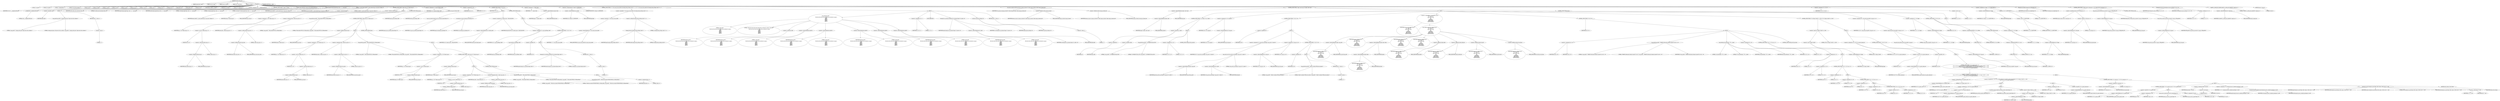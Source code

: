 digraph hostapd_notif_assoc {  
"1000121" [label = "(METHOD,hostapd_notif_assoc)" ]
"1000122" [label = "(PARAM,hostapd_data *hapd)" ]
"1000123" [label = "(PARAM,const u8 *addr)" ]
"1000124" [label = "(PARAM,const u8 *req_ies)" ]
"1000125" [label = "(PARAM,size_t req_ies_len)" ]
"1000126" [label = "(PARAM,int reassoc)" ]
"1000127" [label = "(BLOCK,,)" ]
"1000128" [label = "(LOCAL,v5: sta_info *)" ]
"1000129" [label = "(LOCAL,v6: sta_info *)" ]
"1000130" [label = "(LOCAL,v7: hostapd_iface *)" ]
"1000131" [label = "(LOCAL,v8: wpa_state_machine *)" ]
"1000132" [label = "(LOCAL,v9: int)" ]
"1000133" [label = "(LOCAL,v10: bool)" ]
"1000134" [label = "(LOCAL,v11: u32)" ]
"1000135" [label = "(LOCAL,v12: int)" ]
"1000136" [label = "(LOCAL,v15: int)" ]
"1000137" [label = "(LOCAL,v16: u8 *)" ]
"1000138" [label = "(LOCAL,v17: u8 *)" ]
"1000139" [label = "(LOCAL,p: u8 *)" ]
"1000140" [label = "(LOCAL,pa: u8 *)" ]
"1000141" [label = "(LOCAL,pb: u8 *)" ]
"1000142" [label = "(LOCAL,ielen: int)" ]
"1000143" [label = "(LOCAL,ielena: int)" ]
"1000144" [label = "(LOCAL,res: int)" ]
"1000145" [label = "(LOCAL,elems: ieee802_11_elems)" ]
"1000146" [label = "(LOCAL,buf: u8 [ 1064 ])" ]
"1000147" [label = "(LOCAL,v26: unsigned int)" ]
"1000148" [label = "(<operator>.assignment,v26 = __readgsdword(0x14u))" ]
"1000149" [label = "(IDENTIFIER,v26,v26 = __readgsdword(0x14u))" ]
"1000150" [label = "(__readgsdword,__readgsdword(0x14u))" ]
"1000151" [label = "(LITERAL,0x14u,__readgsdword(0x14u))" ]
"1000152" [label = "(CONTROL_STRUCTURE,if ( !addr ),if ( !addr ))" ]
"1000153" [label = "(<operator>.logicalNot,!addr)" ]
"1000154" [label = "(IDENTIFIER,addr,!addr)" ]
"1000155" [label = "(BLOCK,,)" ]
"1000156" [label = "(wpa_printf,wpa_printf(2, \"hostapd_notif_assoc: Skip event with no address\"))" ]
"1000157" [label = "(LITERAL,2,wpa_printf(2, \"hostapd_notif_assoc: Skip event with no address\"))" ]
"1000158" [label = "(LITERAL,\"hostapd_notif_assoc: Skip event with no address\",wpa_printf(2, \"hostapd_notif_assoc: Skip event with no address\"))" ]
"1000159" [label = "(RETURN,return -1;,return -1;)" ]
"1000160" [label = "(<operator>.minus,-1)" ]
"1000161" [label = "(LITERAL,1,-1)" ]
"1000162" [label = "(random_add_randomness,random_add_randomness(addr, 6u))" ]
"1000163" [label = "(IDENTIFIER,addr,random_add_randomness(addr, 6u))" ]
"1000164" [label = "(LITERAL,6u,random_add_randomness(addr, 6u))" ]
"1000165" [label = "(hostapd_logger,hostapd_logger(hapd, addr, 1u, 2, \"associated\"))" ]
"1000166" [label = "(IDENTIFIER,hapd,hostapd_logger(hapd, addr, 1u, 2, \"associated\"))" ]
"1000167" [label = "(IDENTIFIER,addr,hostapd_logger(hapd, addr, 1u, 2, \"associated\"))" ]
"1000168" [label = "(LITERAL,1u,hostapd_logger(hapd, addr, 1u, 2, \"associated\"))" ]
"1000169" [label = "(LITERAL,2,hostapd_logger(hapd, addr, 1u, 2, \"associated\"))" ]
"1000170" [label = "(LITERAL,\"associated\",hostapd_logger(hapd, addr, 1u, 2, \"associated\"))" ]
"1000171" [label = "(ieee802_11_parse_elems,ieee802_11_parse_elems(req_ies, req_ies_len, &elems, 0))" ]
"1000172" [label = "(IDENTIFIER,req_ies,ieee802_11_parse_elems(req_ies, req_ies_len, &elems, 0))" ]
"1000173" [label = "(IDENTIFIER,req_ies_len,ieee802_11_parse_elems(req_ies, req_ies_len, &elems, 0))" ]
"1000174" [label = "(<operator>.addressOf,&elems)" ]
"1000175" [label = "(IDENTIFIER,elems,ieee802_11_parse_elems(req_ies, req_ies_len, &elems, 0))" ]
"1000176" [label = "(LITERAL,0,ieee802_11_parse_elems(req_ies, req_ies_len, &elems, 0))" ]
"1000177" [label = "(CONTROL_STRUCTURE,if ( elems.wps_ie ),if ( elems.wps_ie ))" ]
"1000178" [label = "(<operator>.fieldAccess,elems.wps_ie)" ]
"1000179" [label = "(IDENTIFIER,elems,if ( elems.wps_ie ))" ]
"1000180" [label = "(FIELD_IDENTIFIER,wps_ie,wps_ie)" ]
"1000181" [label = "(BLOCK,,)" ]
"1000182" [label = "(<operator>.assignment,p = (u8 *)(elems.wps_ie - 2))" ]
"1000183" [label = "(IDENTIFIER,p,p = (u8 *)(elems.wps_ie - 2))" ]
"1000184" [label = "(<operator>.cast,(u8 *)(elems.wps_ie - 2))" ]
"1000185" [label = "(UNKNOWN,u8 *,u8 *)" ]
"1000186" [label = "(<operator>.subtraction,elems.wps_ie - 2)" ]
"1000187" [label = "(<operator>.fieldAccess,elems.wps_ie)" ]
"1000188" [label = "(IDENTIFIER,elems,elems.wps_ie - 2)" ]
"1000189" [label = "(FIELD_IDENTIFIER,wps_ie,wps_ie)" ]
"1000190" [label = "(LITERAL,2,elems.wps_ie - 2)" ]
"1000191" [label = "(<operator>.assignment,ielen = elems.wps_ie_len + 2)" ]
"1000192" [label = "(IDENTIFIER,ielen,ielen = elems.wps_ie_len + 2)" ]
"1000193" [label = "(<operator>.addition,elems.wps_ie_len + 2)" ]
"1000194" [label = "(<operator>.fieldAccess,elems.wps_ie_len)" ]
"1000195" [label = "(IDENTIFIER,elems,elems.wps_ie_len + 2)" ]
"1000196" [label = "(FIELD_IDENTIFIER,wps_ie_len,wps_ie_len)" ]
"1000197" [label = "(LITERAL,2,elems.wps_ie_len + 2)" ]
"1000198" [label = "(wpa_printf,wpa_printf(2, \"STA included WPS IE in (Re)AssocReq\"))" ]
"1000199" [label = "(LITERAL,2,wpa_printf(2, \"STA included WPS IE in (Re)AssocReq\"))" ]
"1000200" [label = "(LITERAL,\"STA included WPS IE in (Re)AssocReq\",wpa_printf(2, \"STA included WPS IE in (Re)AssocReq\"))" ]
"1000201" [label = "(CONTROL_STRUCTURE,else,else)" ]
"1000202" [label = "(CONTROL_STRUCTURE,if ( elems.rsn_ie ),if ( elems.rsn_ie ))" ]
"1000203" [label = "(<operator>.fieldAccess,elems.rsn_ie)" ]
"1000204" [label = "(IDENTIFIER,elems,if ( elems.rsn_ie ))" ]
"1000205" [label = "(FIELD_IDENTIFIER,rsn_ie,rsn_ie)" ]
"1000206" [label = "(BLOCK,,)" ]
"1000207" [label = "(<operator>.assignment,p = (u8 *)(elems.rsn_ie - 2))" ]
"1000208" [label = "(IDENTIFIER,p,p = (u8 *)(elems.rsn_ie - 2))" ]
"1000209" [label = "(<operator>.cast,(u8 *)(elems.rsn_ie - 2))" ]
"1000210" [label = "(UNKNOWN,u8 *,u8 *)" ]
"1000211" [label = "(<operator>.subtraction,elems.rsn_ie - 2)" ]
"1000212" [label = "(<operator>.fieldAccess,elems.rsn_ie)" ]
"1000213" [label = "(IDENTIFIER,elems,elems.rsn_ie - 2)" ]
"1000214" [label = "(FIELD_IDENTIFIER,rsn_ie,rsn_ie)" ]
"1000215" [label = "(LITERAL,2,elems.rsn_ie - 2)" ]
"1000216" [label = "(<operator>.assignment,ielen = elems.rsn_ie_len + 2)" ]
"1000217" [label = "(IDENTIFIER,ielen,ielen = elems.rsn_ie_len + 2)" ]
"1000218" [label = "(<operator>.addition,elems.rsn_ie_len + 2)" ]
"1000219" [label = "(<operator>.fieldAccess,elems.rsn_ie_len)" ]
"1000220" [label = "(IDENTIFIER,elems,elems.rsn_ie_len + 2)" ]
"1000221" [label = "(FIELD_IDENTIFIER,rsn_ie_len,rsn_ie_len)" ]
"1000222" [label = "(LITERAL,2,elems.rsn_ie_len + 2)" ]
"1000223" [label = "(wpa_printf,wpa_printf(2, \"STA included RSN IE in (Re)AssocReq\"))" ]
"1000224" [label = "(LITERAL,2,wpa_printf(2, \"STA included RSN IE in (Re)AssocReq\"))" ]
"1000225" [label = "(LITERAL,\"STA included RSN IE in (Re)AssocReq\",wpa_printf(2, \"STA included RSN IE in (Re)AssocReq\"))" ]
"1000226" [label = "(CONTROL_STRUCTURE,else,else)" ]
"1000227" [label = "(BLOCK,,)" ]
"1000228" [label = "(<operator>.assignment,p = (u8 *)elems.wpa_ie)" ]
"1000229" [label = "(IDENTIFIER,p,p = (u8 *)elems.wpa_ie)" ]
"1000230" [label = "(<operator>.cast,(u8 *)elems.wpa_ie)" ]
"1000231" [label = "(UNKNOWN,u8 *,u8 *)" ]
"1000232" [label = "(<operator>.fieldAccess,elems.wpa_ie)" ]
"1000233" [label = "(IDENTIFIER,elems,(u8 *)elems.wpa_ie)" ]
"1000234" [label = "(FIELD_IDENTIFIER,wpa_ie,wpa_ie)" ]
"1000235" [label = "(CONTROL_STRUCTURE,if ( elems.wpa_ie ),if ( elems.wpa_ie ))" ]
"1000236" [label = "(<operator>.fieldAccess,elems.wpa_ie)" ]
"1000237" [label = "(IDENTIFIER,elems,if ( elems.wpa_ie ))" ]
"1000238" [label = "(FIELD_IDENTIFIER,wpa_ie,wpa_ie)" ]
"1000239" [label = "(BLOCK,,)" ]
"1000240" [label = "(<operator>.assignment,p = (u8 *)(elems.wpa_ie - 2))" ]
"1000241" [label = "(IDENTIFIER,p,p = (u8 *)(elems.wpa_ie - 2))" ]
"1000242" [label = "(<operator>.cast,(u8 *)(elems.wpa_ie - 2))" ]
"1000243" [label = "(UNKNOWN,u8 *,u8 *)" ]
"1000244" [label = "(<operator>.subtraction,elems.wpa_ie - 2)" ]
"1000245" [label = "(<operator>.fieldAccess,elems.wpa_ie)" ]
"1000246" [label = "(IDENTIFIER,elems,elems.wpa_ie - 2)" ]
"1000247" [label = "(FIELD_IDENTIFIER,wpa_ie,wpa_ie)" ]
"1000248" [label = "(LITERAL,2,elems.wpa_ie - 2)" ]
"1000249" [label = "(<operator>.assignment,ielen = elems.wpa_ie_len + 2)" ]
"1000250" [label = "(IDENTIFIER,ielen,ielen = elems.wpa_ie_len + 2)" ]
"1000251" [label = "(<operator>.addition,elems.wpa_ie_len + 2)" ]
"1000252" [label = "(<operator>.fieldAccess,elems.wpa_ie_len)" ]
"1000253" [label = "(IDENTIFIER,elems,elems.wpa_ie_len + 2)" ]
"1000254" [label = "(FIELD_IDENTIFIER,wpa_ie_len,wpa_ie_len)" ]
"1000255" [label = "(LITERAL,2,elems.wpa_ie_len + 2)" ]
"1000256" [label = "(wpa_printf,wpa_printf(2, \"STA included WPA IE in (Re)AssocReq\"))" ]
"1000257" [label = "(LITERAL,2,wpa_printf(2, \"STA included WPA IE in (Re)AssocReq\"))" ]
"1000258" [label = "(LITERAL,\"STA included WPA IE in (Re)AssocReq\",wpa_printf(2, \"STA included WPA IE in (Re)AssocReq\"))" ]
"1000259" [label = "(CONTROL_STRUCTURE,else,else)" ]
"1000260" [label = "(BLOCK,,)" ]
"1000261" [label = "(wpa_printf,wpa_printf(2, \"STA did not include WPS/RSN/WPA IE in (Re)AssocReq\"))" ]
"1000262" [label = "(LITERAL,2,wpa_printf(2, \"STA did not include WPS/RSN/WPA IE in (Re)AssocReq\"))" ]
"1000263" [label = "(LITERAL,\"STA did not include WPS/RSN/WPA IE in (Re)AssocReq\",wpa_printf(2, \"STA did not include WPS/RSN/WPA IE in (Re)AssocReq\"))" ]
"1000264" [label = "(<operator>.assignment,ielen = 0)" ]
"1000265" [label = "(IDENTIFIER,ielen,ielen = 0)" ]
"1000266" [label = "(LITERAL,0,ielen = 0)" ]
"1000267" [label = "(<operator>.assignment,v5 = ap_get_sta(hapd, addr))" ]
"1000268" [label = "(IDENTIFIER,v5,v5 = ap_get_sta(hapd, addr))" ]
"1000269" [label = "(ap_get_sta,ap_get_sta(hapd, addr))" ]
"1000270" [label = "(IDENTIFIER,hapd,ap_get_sta(hapd, addr))" ]
"1000271" [label = "(IDENTIFIER,addr,ap_get_sta(hapd, addr))" ]
"1000272" [label = "(<operator>.assignment,v6 = v5)" ]
"1000273" [label = "(IDENTIFIER,v6,v6 = v5)" ]
"1000274" [label = "(IDENTIFIER,v5,v6 = v5)" ]
"1000275" [label = "(CONTROL_STRUCTURE,if ( v5 ),if ( v5 ))" ]
"1000276" [label = "(IDENTIFIER,v5,if ( v5 ))" ]
"1000277" [label = "(BLOCK,,)" ]
"1000278" [label = "(ap_sta_no_session_timeout,ap_sta_no_session_timeout(hapd, v5))" ]
"1000279" [label = "(IDENTIFIER,hapd,ap_sta_no_session_timeout(hapd, v5))" ]
"1000280" [label = "(IDENTIFIER,v5,ap_sta_no_session_timeout(hapd, v5))" ]
"1000281" [label = "(accounting_sta_stop,accounting_sta_stop(hapd, v6))" ]
"1000282" [label = "(IDENTIFIER,hapd,accounting_sta_stop(hapd, v6))" ]
"1000283" [label = "(IDENTIFIER,v6,accounting_sta_stop(hapd, v6))" ]
"1000284" [label = "(<operator>.assignment,v6->timeout_next = STA_NULLFUNC)" ]
"1000285" [label = "(<operator>.indirectFieldAccess,v6->timeout_next)" ]
"1000286" [label = "(IDENTIFIER,v6,v6->timeout_next = STA_NULLFUNC)" ]
"1000287" [label = "(FIELD_IDENTIFIER,timeout_next,timeout_next)" ]
"1000288" [label = "(IDENTIFIER,STA_NULLFUNC,v6->timeout_next = STA_NULLFUNC)" ]
"1000289" [label = "(CONTROL_STRUCTURE,else,else)" ]
"1000290" [label = "(BLOCK,,)" ]
"1000291" [label = "(<operator>.assignment,v6 = ap_sta_add(hapd, addr))" ]
"1000292" [label = "(IDENTIFIER,v6,v6 = ap_sta_add(hapd, addr))" ]
"1000293" [label = "(ap_sta_add,ap_sta_add(hapd, addr))" ]
"1000294" [label = "(IDENTIFIER,hapd,ap_sta_add(hapd, addr))" ]
"1000295" [label = "(IDENTIFIER,addr,ap_sta_add(hapd, addr))" ]
"1000296" [label = "(CONTROL_STRUCTURE,if ( !v6 ),if ( !v6 ))" ]
"1000297" [label = "(<operator>.logicalNot,!v6)" ]
"1000298" [label = "(IDENTIFIER,v6,!v6)" ]
"1000299" [label = "(BLOCK,,)" ]
"1000300" [label = "(hostapd_drv_sta_disassoc,hostapd_drv_sta_disassoc(hapd, addr, 5))" ]
"1000301" [label = "(IDENTIFIER,hapd,hostapd_drv_sta_disassoc(hapd, addr, 5))" ]
"1000302" [label = "(IDENTIFIER,addr,hostapd_drv_sta_disassoc(hapd, addr, 5))" ]
"1000303" [label = "(LITERAL,5,hostapd_drv_sta_disassoc(hapd, addr, 5))" ]
"1000304" [label = "(RETURN,return -1;,return -1;)" ]
"1000305" [label = "(<operator>.minus,-1)" ]
"1000306" [label = "(LITERAL,1,-1)" ]
"1000307" [label = "(<operator>.assignment,v7 = hapd->iface)" ]
"1000308" [label = "(IDENTIFIER,v7,v7 = hapd->iface)" ]
"1000309" [label = "(<operator>.indirectFieldAccess,hapd->iface)" ]
"1000310" [label = "(IDENTIFIER,hapd,v7 = hapd->iface)" ]
"1000311" [label = "(FIELD_IDENTIFIER,iface,iface)" ]
"1000312" [label = "(<operators>.assignmentAnd,v6->flags &= 0xFFFECFFF)" ]
"1000313" [label = "(<operator>.indirectFieldAccess,v6->flags)" ]
"1000314" [label = "(IDENTIFIER,v6,v6->flags &= 0xFFFECFFF)" ]
"1000315" [label = "(FIELD_IDENTIFIER,flags,flags)" ]
"1000316" [label = "(LITERAL,0xFFFECFFF,v6->flags &= 0xFFFECFFF)" ]
"1000317" [label = "(CONTROL_STRUCTURE,if ( !v7->drv_max_acl_mac_addrs && hostapd_check_acl(hapd, addr, 0) != 1 ),if ( !v7->drv_max_acl_mac_addrs && hostapd_check_acl(hapd, addr, 0) != 1 ))" ]
"1000318" [label = "(<operator>.logicalAnd,!v7->drv_max_acl_mac_addrs && hostapd_check_acl(hapd, addr, 0) != 1)" ]
"1000319" [label = "(<operator>.logicalNot,!v7->drv_max_acl_mac_addrs)" ]
"1000320" [label = "(<operator>.indirectFieldAccess,v7->drv_max_acl_mac_addrs)" ]
"1000321" [label = "(IDENTIFIER,v7,!v7->drv_max_acl_mac_addrs)" ]
"1000322" [label = "(FIELD_IDENTIFIER,drv_max_acl_mac_addrs,drv_max_acl_mac_addrs)" ]
"1000323" [label = "(<operator>.notEquals,hostapd_check_acl(hapd, addr, 0) != 1)" ]
"1000324" [label = "(hostapd_check_acl,hostapd_check_acl(hapd, addr, 0))" ]
"1000325" [label = "(IDENTIFIER,hapd,hostapd_check_acl(hapd, addr, 0))" ]
"1000326" [label = "(IDENTIFIER,addr,hostapd_check_acl(hapd, addr, 0))" ]
"1000327" [label = "(LITERAL,0,hostapd_check_acl(hapd, addr, 0))" ]
"1000328" [label = "(LITERAL,1,hostapd_check_acl(hapd, addr, 0) != 1)" ]
"1000329" [label = "(BLOCK,,)" ]
"1000330" [label = "(wpa_printf,wpa_printf(\n      3,\n      \"STA %02x:%02x:%02x:%02x:%02x:%02x not allowed to connect\",\n      *addr,\n      addr[1],\n      addr[2],\n      addr[3],\n      addr[4],\n      addr[5]))" ]
"1000331" [label = "(LITERAL,3,wpa_printf(\n      3,\n      \"STA %02x:%02x:%02x:%02x:%02x:%02x not allowed to connect\",\n      *addr,\n      addr[1],\n      addr[2],\n      addr[3],\n      addr[4],\n      addr[5]))" ]
"1000332" [label = "(LITERAL,\"STA %02x:%02x:%02x:%02x:%02x:%02x not allowed to connect\",wpa_printf(\n      3,\n      \"STA %02x:%02x:%02x:%02x:%02x:%02x not allowed to connect\",\n      *addr,\n      addr[1],\n      addr[2],\n      addr[3],\n      addr[4],\n      addr[5]))" ]
"1000333" [label = "(<operator>.indirection,*addr)" ]
"1000334" [label = "(IDENTIFIER,addr,wpa_printf(\n      3,\n      \"STA %02x:%02x:%02x:%02x:%02x:%02x not allowed to connect\",\n      *addr,\n      addr[1],\n      addr[2],\n      addr[3],\n      addr[4],\n      addr[5]))" ]
"1000335" [label = "(<operator>.indirectIndexAccess,addr[1])" ]
"1000336" [label = "(IDENTIFIER,addr,wpa_printf(\n      3,\n      \"STA %02x:%02x:%02x:%02x:%02x:%02x not allowed to connect\",\n      *addr,\n      addr[1],\n      addr[2],\n      addr[3],\n      addr[4],\n      addr[5]))" ]
"1000337" [label = "(LITERAL,1,wpa_printf(\n      3,\n      \"STA %02x:%02x:%02x:%02x:%02x:%02x not allowed to connect\",\n      *addr,\n      addr[1],\n      addr[2],\n      addr[3],\n      addr[4],\n      addr[5]))" ]
"1000338" [label = "(<operator>.indirectIndexAccess,addr[2])" ]
"1000339" [label = "(IDENTIFIER,addr,wpa_printf(\n      3,\n      \"STA %02x:%02x:%02x:%02x:%02x:%02x not allowed to connect\",\n      *addr,\n      addr[1],\n      addr[2],\n      addr[3],\n      addr[4],\n      addr[5]))" ]
"1000340" [label = "(LITERAL,2,wpa_printf(\n      3,\n      \"STA %02x:%02x:%02x:%02x:%02x:%02x not allowed to connect\",\n      *addr,\n      addr[1],\n      addr[2],\n      addr[3],\n      addr[4],\n      addr[5]))" ]
"1000341" [label = "(<operator>.indirectIndexAccess,addr[3])" ]
"1000342" [label = "(IDENTIFIER,addr,wpa_printf(\n      3,\n      \"STA %02x:%02x:%02x:%02x:%02x:%02x not allowed to connect\",\n      *addr,\n      addr[1],\n      addr[2],\n      addr[3],\n      addr[4],\n      addr[5]))" ]
"1000343" [label = "(LITERAL,3,wpa_printf(\n      3,\n      \"STA %02x:%02x:%02x:%02x:%02x:%02x not allowed to connect\",\n      *addr,\n      addr[1],\n      addr[2],\n      addr[3],\n      addr[4],\n      addr[5]))" ]
"1000344" [label = "(<operator>.indirectIndexAccess,addr[4])" ]
"1000345" [label = "(IDENTIFIER,addr,wpa_printf(\n      3,\n      \"STA %02x:%02x:%02x:%02x:%02x:%02x not allowed to connect\",\n      *addr,\n      addr[1],\n      addr[2],\n      addr[3],\n      addr[4],\n      addr[5]))" ]
"1000346" [label = "(LITERAL,4,wpa_printf(\n      3,\n      \"STA %02x:%02x:%02x:%02x:%02x:%02x not allowed to connect\",\n      *addr,\n      addr[1],\n      addr[2],\n      addr[3],\n      addr[4],\n      addr[5]))" ]
"1000347" [label = "(<operator>.indirectIndexAccess,addr[5])" ]
"1000348" [label = "(IDENTIFIER,addr,wpa_printf(\n      3,\n      \"STA %02x:%02x:%02x:%02x:%02x:%02x not allowed to connect\",\n      *addr,\n      addr[1],\n      addr[2],\n      addr[3],\n      addr[4],\n      addr[5]))" ]
"1000349" [label = "(LITERAL,5,wpa_printf(\n      3,\n      \"STA %02x:%02x:%02x:%02x:%02x:%02x not allowed to connect\",\n      *addr,\n      addr[1],\n      addr[2],\n      addr[3],\n      addr[4],\n      addr[5]))" ]
"1000350" [label = "(<operator>.assignment,v15 = 1)" ]
"1000351" [label = "(IDENTIFIER,v15,v15 = 1)" ]
"1000352" [label = "(LITERAL,1,v15 = 1)" ]
"1000353" [label = "(JUMP_TARGET,fail)" ]
"1000354" [label = "(hostapd_drv_sta_disassoc,hostapd_drv_sta_disassoc(hapd, v6->addr, v15))" ]
"1000355" [label = "(IDENTIFIER,hapd,hostapd_drv_sta_disassoc(hapd, v6->addr, v15))" ]
"1000356" [label = "(<operator>.indirectFieldAccess,v6->addr)" ]
"1000357" [label = "(IDENTIFIER,v6,hostapd_drv_sta_disassoc(hapd, v6->addr, v15))" ]
"1000358" [label = "(FIELD_IDENTIFIER,addr,addr)" ]
"1000359" [label = "(IDENTIFIER,v15,hostapd_drv_sta_disassoc(hapd, v6->addr, v15))" ]
"1000360" [label = "(ap_free_sta,ap_free_sta(hapd, v6))" ]
"1000361" [label = "(IDENTIFIER,hapd,ap_free_sta(hapd, v6))" ]
"1000362" [label = "(IDENTIFIER,v6,ap_free_sta(hapd, v6))" ]
"1000363" [label = "(RETURN,return -1;,return -1;)" ]
"1000364" [label = "(<operator>.minus,-1)" ]
"1000365" [label = "(LITERAL,1,-1)" ]
"1000366" [label = "(ap_copy_sta_supp_op_classes,ap_copy_sta_supp_op_classes(v6, elems.supp_op_classes, elems.supp_op_classes_len))" ]
"1000367" [label = "(IDENTIFIER,v6,ap_copy_sta_supp_op_classes(v6, elems.supp_op_classes, elems.supp_op_classes_len))" ]
"1000368" [label = "(<operator>.fieldAccess,elems.supp_op_classes)" ]
"1000369" [label = "(IDENTIFIER,elems,ap_copy_sta_supp_op_classes(v6, elems.supp_op_classes, elems.supp_op_classes_len))" ]
"1000370" [label = "(FIELD_IDENTIFIER,supp_op_classes,supp_op_classes)" ]
"1000371" [label = "(<operator>.fieldAccess,elems.supp_op_classes_len)" ]
"1000372" [label = "(IDENTIFIER,elems,ap_copy_sta_supp_op_classes(v6, elems.supp_op_classes, elems.supp_op_classes_len))" ]
"1000373" [label = "(FIELD_IDENTIFIER,supp_op_classes_len,supp_op_classes_len)" ]
"1000374" [label = "(CONTROL_STRUCTURE,if ( hapd->conf->wpa ),if ( hapd->conf->wpa ))" ]
"1000375" [label = "(<operator>.indirectFieldAccess,hapd->conf->wpa)" ]
"1000376" [label = "(<operator>.indirectFieldAccess,hapd->conf)" ]
"1000377" [label = "(IDENTIFIER,hapd,if ( hapd->conf->wpa ))" ]
"1000378" [label = "(FIELD_IDENTIFIER,conf,conf)" ]
"1000379" [label = "(FIELD_IDENTIFIER,wpa,wpa)" ]
"1000380" [label = "(BLOCK,,)" ]
"1000381" [label = "(CONTROL_STRUCTURE,if ( !p || !ielen ),if ( !p || !ielen ))" ]
"1000382" [label = "(<operator>.logicalOr,!p || !ielen)" ]
"1000383" [label = "(<operator>.logicalNot,!p)" ]
"1000384" [label = "(IDENTIFIER,p,!p)" ]
"1000385" [label = "(<operator>.logicalNot,!ielen)" ]
"1000386" [label = "(IDENTIFIER,ielen,!ielen)" ]
"1000387" [label = "(BLOCK,,)" ]
"1000388" [label = "(wpa_printf,wpa_printf(2, \"No WPA/RSN IE from STA\"))" ]
"1000389" [label = "(LITERAL,2,wpa_printf(2, \"No WPA/RSN IE from STA\"))" ]
"1000390" [label = "(LITERAL,\"No WPA/RSN IE from STA\",wpa_printf(2, \"No WPA/RSN IE from STA\"))" ]
"1000391" [label = "(<operator>.assignment,v15 = 13)" ]
"1000392" [label = "(IDENTIFIER,v15,v15 = 13)" ]
"1000393" [label = "(LITERAL,13,v15 = 13)" ]
"1000394" [label = "(CONTROL_STRUCTURE,goto fail;,goto fail;)" ]
"1000395" [label = "(<operator>.assignment,v8 = v6->wpa_sm)" ]
"1000396" [label = "(IDENTIFIER,v8,v8 = v6->wpa_sm)" ]
"1000397" [label = "(<operator>.indirectFieldAccess,v6->wpa_sm)" ]
"1000398" [label = "(IDENTIFIER,v6,v8 = v6->wpa_sm)" ]
"1000399" [label = "(FIELD_IDENTIFIER,wpa_sm,wpa_sm)" ]
"1000400" [label = "(CONTROL_STRUCTURE,if ( !v8 ),if ( !v8 ))" ]
"1000401" [label = "(<operator>.logicalNot,!v8)" ]
"1000402" [label = "(IDENTIFIER,v8,!v8)" ]
"1000403" [label = "(BLOCK,,)" ]
"1000404" [label = "(<operator>.assignment,v8 = wpa_auth_sta_init(hapd->wpa_auth, v6->addr, 0))" ]
"1000405" [label = "(IDENTIFIER,v8,v8 = wpa_auth_sta_init(hapd->wpa_auth, v6->addr, 0))" ]
"1000406" [label = "(wpa_auth_sta_init,wpa_auth_sta_init(hapd->wpa_auth, v6->addr, 0))" ]
"1000407" [label = "(<operator>.indirectFieldAccess,hapd->wpa_auth)" ]
"1000408" [label = "(IDENTIFIER,hapd,wpa_auth_sta_init(hapd->wpa_auth, v6->addr, 0))" ]
"1000409" [label = "(FIELD_IDENTIFIER,wpa_auth,wpa_auth)" ]
"1000410" [label = "(<operator>.indirectFieldAccess,v6->addr)" ]
"1000411" [label = "(IDENTIFIER,v6,wpa_auth_sta_init(hapd->wpa_auth, v6->addr, 0))" ]
"1000412" [label = "(FIELD_IDENTIFIER,addr,addr)" ]
"1000413" [label = "(LITERAL,0,wpa_auth_sta_init(hapd->wpa_auth, v6->addr, 0))" ]
"1000414" [label = "(<operator>.assignment,v6->wpa_sm = v8)" ]
"1000415" [label = "(<operator>.indirectFieldAccess,v6->wpa_sm)" ]
"1000416" [label = "(IDENTIFIER,v6,v6->wpa_sm = v8)" ]
"1000417" [label = "(FIELD_IDENTIFIER,wpa_sm,wpa_sm)" ]
"1000418" [label = "(IDENTIFIER,v8,v6->wpa_sm = v8)" ]
"1000419" [label = "(CONTROL_STRUCTURE,if ( !v8 ),if ( !v8 ))" ]
"1000420" [label = "(<operator>.logicalNot,!v8)" ]
"1000421" [label = "(IDENTIFIER,v8,!v8)" ]
"1000422" [label = "(BLOCK,,)" ]
"1000423" [label = "(wpa_printf,wpa_printf(5, \"Failed to initialize WPA state machine\"))" ]
"1000424" [label = "(LITERAL,5,wpa_printf(5, \"Failed to initialize WPA state machine\"))" ]
"1000425" [label = "(LITERAL,\"Failed to initialize WPA state machine\",wpa_printf(5, \"Failed to initialize WPA state machine\"))" ]
"1000426" [label = "(RETURN,return -1;,return -1;)" ]
"1000427" [label = "(<operator>.minus,-1)" ]
"1000428" [label = "(LITERAL,1,-1)" ]
"1000429" [label = "(<operator>.assignment,v9 = wpa_validate_wpa_ie(\n           hapd->wpa_auth,\n           v8,\n           hapd->iface->freq,\n           p,\n           ielen,\n           elems.mdie,\n           elems.mdie_len,\n           elems.owe_dh,\n           elems.owe_dh_len))" ]
"1000430" [label = "(IDENTIFIER,v9,v9 = wpa_validate_wpa_ie(\n           hapd->wpa_auth,\n           v8,\n           hapd->iface->freq,\n           p,\n           ielen,\n           elems.mdie,\n           elems.mdie_len,\n           elems.owe_dh,\n           elems.owe_dh_len))" ]
"1000431" [label = "(wpa_validate_wpa_ie,wpa_validate_wpa_ie(\n           hapd->wpa_auth,\n           v8,\n           hapd->iface->freq,\n           p,\n           ielen,\n           elems.mdie,\n           elems.mdie_len,\n           elems.owe_dh,\n           elems.owe_dh_len))" ]
"1000432" [label = "(<operator>.indirectFieldAccess,hapd->wpa_auth)" ]
"1000433" [label = "(IDENTIFIER,hapd,wpa_validate_wpa_ie(\n           hapd->wpa_auth,\n           v8,\n           hapd->iface->freq,\n           p,\n           ielen,\n           elems.mdie,\n           elems.mdie_len,\n           elems.owe_dh,\n           elems.owe_dh_len))" ]
"1000434" [label = "(FIELD_IDENTIFIER,wpa_auth,wpa_auth)" ]
"1000435" [label = "(IDENTIFIER,v8,wpa_validate_wpa_ie(\n           hapd->wpa_auth,\n           v8,\n           hapd->iface->freq,\n           p,\n           ielen,\n           elems.mdie,\n           elems.mdie_len,\n           elems.owe_dh,\n           elems.owe_dh_len))" ]
"1000436" [label = "(<operator>.indirectFieldAccess,hapd->iface->freq)" ]
"1000437" [label = "(<operator>.indirectFieldAccess,hapd->iface)" ]
"1000438" [label = "(IDENTIFIER,hapd,wpa_validate_wpa_ie(\n           hapd->wpa_auth,\n           v8,\n           hapd->iface->freq,\n           p,\n           ielen,\n           elems.mdie,\n           elems.mdie_len,\n           elems.owe_dh,\n           elems.owe_dh_len))" ]
"1000439" [label = "(FIELD_IDENTIFIER,iface,iface)" ]
"1000440" [label = "(FIELD_IDENTIFIER,freq,freq)" ]
"1000441" [label = "(IDENTIFIER,p,wpa_validate_wpa_ie(\n           hapd->wpa_auth,\n           v8,\n           hapd->iface->freq,\n           p,\n           ielen,\n           elems.mdie,\n           elems.mdie_len,\n           elems.owe_dh,\n           elems.owe_dh_len))" ]
"1000442" [label = "(IDENTIFIER,ielen,wpa_validate_wpa_ie(\n           hapd->wpa_auth,\n           v8,\n           hapd->iface->freq,\n           p,\n           ielen,\n           elems.mdie,\n           elems.mdie_len,\n           elems.owe_dh,\n           elems.owe_dh_len))" ]
"1000443" [label = "(<operator>.fieldAccess,elems.mdie)" ]
"1000444" [label = "(IDENTIFIER,elems,wpa_validate_wpa_ie(\n           hapd->wpa_auth,\n           v8,\n           hapd->iface->freq,\n           p,\n           ielen,\n           elems.mdie,\n           elems.mdie_len,\n           elems.owe_dh,\n           elems.owe_dh_len))" ]
"1000445" [label = "(FIELD_IDENTIFIER,mdie,mdie)" ]
"1000446" [label = "(<operator>.fieldAccess,elems.mdie_len)" ]
"1000447" [label = "(IDENTIFIER,elems,wpa_validate_wpa_ie(\n           hapd->wpa_auth,\n           v8,\n           hapd->iface->freq,\n           p,\n           ielen,\n           elems.mdie,\n           elems.mdie_len,\n           elems.owe_dh,\n           elems.owe_dh_len))" ]
"1000448" [label = "(FIELD_IDENTIFIER,mdie_len,mdie_len)" ]
"1000449" [label = "(<operator>.fieldAccess,elems.owe_dh)" ]
"1000450" [label = "(IDENTIFIER,elems,wpa_validate_wpa_ie(\n           hapd->wpa_auth,\n           v8,\n           hapd->iface->freq,\n           p,\n           ielen,\n           elems.mdie,\n           elems.mdie_len,\n           elems.owe_dh,\n           elems.owe_dh_len))" ]
"1000451" [label = "(FIELD_IDENTIFIER,owe_dh,owe_dh)" ]
"1000452" [label = "(<operator>.fieldAccess,elems.owe_dh_len)" ]
"1000453" [label = "(IDENTIFIER,elems,wpa_validate_wpa_ie(\n           hapd->wpa_auth,\n           v8,\n           hapd->iface->freq,\n           p,\n           ielen,\n           elems.mdie,\n           elems.mdie_len,\n           elems.owe_dh,\n           elems.owe_dh_len))" ]
"1000454" [label = "(FIELD_IDENTIFIER,owe_dh_len,owe_dh_len)" ]
"1000455" [label = "(CONTROL_STRUCTURE,if ( v9 ),if ( v9 ))" ]
"1000456" [label = "(IDENTIFIER,v9,if ( v9 ))" ]
"1000457" [label = "(BLOCK,,)" ]
"1000458" [label = "(<operator>.assignment,res = v9)" ]
"1000459" [label = "(IDENTIFIER,res,res = v9)" ]
"1000460" [label = "(IDENTIFIER,v9,res = v9)" ]
"1000461" [label = "(wpa_printf,wpa_printf(2, \"WPA/RSN information element rejected? (res %u)\", v9))" ]
"1000462" [label = "(LITERAL,2,wpa_printf(2, \"WPA/RSN information element rejected? (res %u)\", v9))" ]
"1000463" [label = "(LITERAL,\"WPA/RSN information element rejected? (res %u)\",wpa_printf(2, \"WPA/RSN information element rejected? (res %u)\", v9))" ]
"1000464" [label = "(IDENTIFIER,v9,wpa_printf(2, \"WPA/RSN information element rejected? (res %u)\", v9))" ]
"1000465" [label = "(wpa_hexdump,wpa_hexdump(2, \"IE\", p, ielen))" ]
"1000466" [label = "(LITERAL,2,wpa_hexdump(2, \"IE\", p, ielen))" ]
"1000467" [label = "(LITERAL,\"IE\",wpa_hexdump(2, \"IE\", p, ielen))" ]
"1000468" [label = "(IDENTIFIER,p,wpa_hexdump(2, \"IE\", p, ielen))" ]
"1000469" [label = "(IDENTIFIER,ielen,wpa_hexdump(2, \"IE\", p, ielen))" ]
"1000470" [label = "(<operator>.assignment,v15 = 18)" ]
"1000471" [label = "(IDENTIFIER,v15,v15 = 18)" ]
"1000472" [label = "(LITERAL,18,v15 = 18)" ]
"1000473" [label = "(CONTROL_STRUCTURE,if ( res != 2 ),if ( res != 2 ))" ]
"1000474" [label = "(<operator>.notEquals,res != 2)" ]
"1000475" [label = "(IDENTIFIER,res,res != 2)" ]
"1000476" [label = "(LITERAL,2,res != 2)" ]
"1000477" [label = "(BLOCK,,)" ]
"1000478" [label = "(<operator>.assignment,v15 = 19)" ]
"1000479" [label = "(IDENTIFIER,v15,v15 = 19)" ]
"1000480" [label = "(LITERAL,19,v15 = 19)" ]
"1000481" [label = "(CONTROL_STRUCTURE,if ( res != 3 ),if ( res != 3 ))" ]
"1000482" [label = "(<operator>.notEquals,res != 3)" ]
"1000483" [label = "(IDENTIFIER,res,res != 3)" ]
"1000484" [label = "(LITERAL,3,res != 3)" ]
"1000485" [label = "(BLOCK,,)" ]
"1000486" [label = "(<operator>.assignment,v15 = 20)" ]
"1000487" [label = "(IDENTIFIER,v15,v15 = 20)" ]
"1000488" [label = "(LITERAL,20,v15 = 20)" ]
"1000489" [label = "(CONTROL_STRUCTURE,if ( res != 4 ),if ( res != 4 ))" ]
"1000490" [label = "(<operator>.notEquals,res != 4)" ]
"1000491" [label = "(IDENTIFIER,res,res != 4)" ]
"1000492" [label = "(LITERAL,4,res != 4)" ]
"1000493" [label = "(BLOCK,,)" ]
"1000494" [label = "(<operator>.assignment,v15 = 13)" ]
"1000495" [label = "(IDENTIFIER,v15,v15 = 13)" ]
"1000496" [label = "(LITERAL,13,v15 = 13)" ]
"1000497" [label = "(CONTROL_STRUCTURE,if ( res == 8 ),if ( res == 8 ))" ]
"1000498" [label = "(<operator>.equals,res == 8)" ]
"1000499" [label = "(IDENTIFIER,res,res == 8)" ]
"1000500" [label = "(LITERAL,8,res == 8)" ]
"1000501" [label = "(<operator>.assignment,v15 = 24)" ]
"1000502" [label = "(IDENTIFIER,v15,v15 = 24)" ]
"1000503" [label = "(LITERAL,24,v15 = 24)" ]
"1000504" [label = "(CONTROL_STRUCTURE,goto fail;,goto fail;)" ]
"1000505" [label = "(CONTROL_STRUCTURE,if ( (v6->flags & 0x402) == 1026 ),if ( (v6->flags & 0x402) == 1026 ))" ]
"1000506" [label = "(<operator>.equals,(v6->flags & 0x402) == 1026)" ]
"1000507" [label = "(<operator>.and,v6->flags & 0x402)" ]
"1000508" [label = "(<operator>.indirectFieldAccess,v6->flags)" ]
"1000509" [label = "(IDENTIFIER,v6,v6->flags & 0x402)" ]
"1000510" [label = "(FIELD_IDENTIFIER,flags,flags)" ]
"1000511" [label = "(LITERAL,0x402,v6->flags & 0x402)" ]
"1000512" [label = "(LITERAL,1026,(v6->flags & 0x402) == 1026)" ]
"1000513" [label = "(BLOCK,,)" ]
"1000514" [label = "(<operator>.assignment,v16 = (u8 *)v6->sa_query_timed_out)" ]
"1000515" [label = "(IDENTIFIER,v16,v16 = (u8 *)v6->sa_query_timed_out)" ]
"1000516" [label = "(<operator>.cast,(u8 *)v6->sa_query_timed_out)" ]
"1000517" [label = "(UNKNOWN,u8 *,u8 *)" ]
"1000518" [label = "(<operator>.indirectFieldAccess,v6->sa_query_timed_out)" ]
"1000519" [label = "(IDENTIFIER,v6,(u8 *)v6->sa_query_timed_out)" ]
"1000520" [label = "(FIELD_IDENTIFIER,sa_query_timed_out,sa_query_timed_out)" ]
"1000521" [label = "(CONTROL_STRUCTURE,if ( !v16 ),if ( !v16 ))" ]
"1000522" [label = "(<operator>.logicalNot,!v16)" ]
"1000523" [label = "(IDENTIFIER,v16,!v16)" ]
"1000524" [label = "(BLOCK,,)" ]
"1000525" [label = "(CONTROL_STRUCTURE,if ( v6->sa_query_count <= 0\n          || (pa = (u8 *)v6->sa_query_timed_out, ap_check_sa_query_timeout(hapd, v6), (v6->flags & 0x402) == 1026)\n          && (v16 = pa, !v6->sa_query_timed_out) ),if ( v6->sa_query_count <= 0\n          || (pa = (u8 *)v6->sa_query_timed_out, ap_check_sa_query_timeout(hapd, v6), (v6->flags & 0x402) == 1026)\n          && (v16 = pa, !v6->sa_query_timed_out) ))" ]
"1000526" [label = "(<operator>.logicalOr,v6->sa_query_count <= 0\n          || (pa = (u8 *)v6->sa_query_timed_out, ap_check_sa_query_timeout(hapd, v6), (v6->flags & 0x402) == 1026)\n          && (v16 = pa, !v6->sa_query_timed_out))" ]
"1000527" [label = "(<operator>.lessEqualsThan,v6->sa_query_count <= 0)" ]
"1000528" [label = "(<operator>.indirectFieldAccess,v6->sa_query_count)" ]
"1000529" [label = "(IDENTIFIER,v6,v6->sa_query_count <= 0)" ]
"1000530" [label = "(FIELD_IDENTIFIER,sa_query_count,sa_query_count)" ]
"1000531" [label = "(LITERAL,0,v6->sa_query_count <= 0)" ]
"1000532" [label = "(<operator>.logicalAnd,(pa = (u8 *)v6->sa_query_timed_out, ap_check_sa_query_timeout(hapd, v6), (v6->flags & 0x402) == 1026)\n          && (v16 = pa, !v6->sa_query_timed_out))" ]
"1000533" [label = "(BLOCK,,)" ]
"1000534" [label = "(<operator>.assignment,pa = (u8 *)v6->sa_query_timed_out)" ]
"1000535" [label = "(IDENTIFIER,pa,pa = (u8 *)v6->sa_query_timed_out)" ]
"1000536" [label = "(<operator>.cast,(u8 *)v6->sa_query_timed_out)" ]
"1000537" [label = "(UNKNOWN,u8 *,u8 *)" ]
"1000538" [label = "(<operator>.indirectFieldAccess,v6->sa_query_timed_out)" ]
"1000539" [label = "(IDENTIFIER,v6,(u8 *)v6->sa_query_timed_out)" ]
"1000540" [label = "(FIELD_IDENTIFIER,sa_query_timed_out,sa_query_timed_out)" ]
"1000541" [label = "(BLOCK,,)" ]
"1000542" [label = "(ap_check_sa_query_timeout,ap_check_sa_query_timeout(hapd, v6))" ]
"1000543" [label = "(IDENTIFIER,hapd,ap_check_sa_query_timeout(hapd, v6))" ]
"1000544" [label = "(IDENTIFIER,v6,ap_check_sa_query_timeout(hapd, v6))" ]
"1000545" [label = "(<operator>.equals,(v6->flags & 0x402) == 1026)" ]
"1000546" [label = "(<operator>.and,v6->flags & 0x402)" ]
"1000547" [label = "(<operator>.indirectFieldAccess,v6->flags)" ]
"1000548" [label = "(IDENTIFIER,v6,v6->flags & 0x402)" ]
"1000549" [label = "(FIELD_IDENTIFIER,flags,flags)" ]
"1000550" [label = "(LITERAL,0x402,v6->flags & 0x402)" ]
"1000551" [label = "(LITERAL,1026,(v6->flags & 0x402) == 1026)" ]
"1000552" [label = "(BLOCK,,)" ]
"1000553" [label = "(<operator>.assignment,v16 = pa)" ]
"1000554" [label = "(IDENTIFIER,v16,v16 = pa)" ]
"1000555" [label = "(IDENTIFIER,pa,v16 = pa)" ]
"1000556" [label = "(<operator>.logicalNot,!v6->sa_query_timed_out)" ]
"1000557" [label = "(<operator>.indirectFieldAccess,v6->sa_query_timed_out)" ]
"1000558" [label = "(IDENTIFIER,v6,!v6->sa_query_timed_out)" ]
"1000559" [label = "(FIELD_IDENTIFIER,sa_query_timed_out,sa_query_timed_out)" ]
"1000560" [label = "(BLOCK,,)" ]
"1000561" [label = "(CONTROL_STRUCTURE,if ( v6->auth_alg != 2 ),if ( v6->auth_alg != 2 ))" ]
"1000562" [label = "(<operator>.notEquals,v6->auth_alg != 2)" ]
"1000563" [label = "(<operator>.indirectFieldAccess,v6->auth_alg)" ]
"1000564" [label = "(IDENTIFIER,v6,v6->auth_alg != 2)" ]
"1000565" [label = "(FIELD_IDENTIFIER,auth_alg,auth_alg)" ]
"1000566" [label = "(LITERAL,2,v6->auth_alg != 2)" ]
"1000567" [label = "(BLOCK,,)" ]
"1000568" [label = "(CONTROL_STRUCTURE,if ( !v6->sa_query_count ),if ( !v6->sa_query_count ))" ]
"1000569" [label = "(<operator>.logicalNot,!v6->sa_query_count)" ]
"1000570" [label = "(<operator>.indirectFieldAccess,v6->sa_query_count)" ]
"1000571" [label = "(IDENTIFIER,v6,!v6->sa_query_count)" ]
"1000572" [label = "(FIELD_IDENTIFIER,sa_query_count,sa_query_count)" ]
"1000573" [label = "(BLOCK,,)" ]
"1000574" [label = "(<operator>.assignment,pb = v16)" ]
"1000575" [label = "(IDENTIFIER,pb,pb = v16)" ]
"1000576" [label = "(IDENTIFIER,v16,pb = v16)" ]
"1000577" [label = "(ap_sta_start_sa_query,ap_sta_start_sa_query(hapd, v6))" ]
"1000578" [label = "(IDENTIFIER,hapd,ap_sta_start_sa_query(hapd, v6))" ]
"1000579" [label = "(IDENTIFIER,v6,ap_sta_start_sa_query(hapd, v6))" ]
"1000580" [label = "(<operator>.assignment,v16 = pb)" ]
"1000581" [label = "(IDENTIFIER,v16,v16 = pb)" ]
"1000582" [label = "(IDENTIFIER,pb,v16 = pb)" ]
"1000583" [label = "(<operator>.assignment,ielena = (int)v16)" ]
"1000584" [label = "(IDENTIFIER,ielena,ielena = (int)v16)" ]
"1000585" [label = "(<operator>.cast,(int)v16)" ]
"1000586" [label = "(UNKNOWN,int,int)" ]
"1000587" [label = "(IDENTIFIER,v16,(int)v16)" ]
"1000588" [label = "(<operator>.assignment,v17 = hostapd_eid_assoc_comeback_time(hapd, v6, buf))" ]
"1000589" [label = "(IDENTIFIER,v17,v17 = hostapd_eid_assoc_comeback_time(hapd, v6, buf))" ]
"1000590" [label = "(hostapd_eid_assoc_comeback_time,hostapd_eid_assoc_comeback_time(hapd, v6, buf))" ]
"1000591" [label = "(IDENTIFIER,hapd,hostapd_eid_assoc_comeback_time(hapd, v6, buf))" ]
"1000592" [label = "(IDENTIFIER,v6,hostapd_eid_assoc_comeback_time(hapd, v6, buf))" ]
"1000593" [label = "(IDENTIFIER,buf,hostapd_eid_assoc_comeback_time(hapd, v6, buf))" ]
"1000594" [label = "(hostapd_sta_assoc,hostapd_sta_assoc(hapd, addr, reassoc, 0x1Eu, buf, v17 - buf))" ]
"1000595" [label = "(IDENTIFIER,hapd,hostapd_sta_assoc(hapd, addr, reassoc, 0x1Eu, buf, v17 - buf))" ]
"1000596" [label = "(IDENTIFIER,addr,hostapd_sta_assoc(hapd, addr, reassoc, 0x1Eu, buf, v17 - buf))" ]
"1000597" [label = "(IDENTIFIER,reassoc,hostapd_sta_assoc(hapd, addr, reassoc, 0x1Eu, buf, v17 - buf))" ]
"1000598" [label = "(LITERAL,0x1Eu,hostapd_sta_assoc(hapd, addr, reassoc, 0x1Eu, buf, v17 - buf))" ]
"1000599" [label = "(IDENTIFIER,buf,hostapd_sta_assoc(hapd, addr, reassoc, 0x1Eu, buf, v17 - buf))" ]
"1000600" [label = "(<operator>.subtraction,v17 - buf)" ]
"1000601" [label = "(IDENTIFIER,v17,v17 - buf)" ]
"1000602" [label = "(IDENTIFIER,buf,v17 - buf)" ]
"1000603" [label = "(RETURN,return ielena;,return ielena;)" ]
"1000604" [label = "(IDENTIFIER,ielena,return ielena;)" ]
"1000605" [label = "(<operator>.assignment,v10 = wpa_auth_uses_mfp(v6->wpa_sm) == 0)" ]
"1000606" [label = "(IDENTIFIER,v10,v10 = wpa_auth_uses_mfp(v6->wpa_sm) == 0)" ]
"1000607" [label = "(<operator>.equals,wpa_auth_uses_mfp(v6->wpa_sm) == 0)" ]
"1000608" [label = "(wpa_auth_uses_mfp,wpa_auth_uses_mfp(v6->wpa_sm))" ]
"1000609" [label = "(<operator>.indirectFieldAccess,v6->wpa_sm)" ]
"1000610" [label = "(IDENTIFIER,v6,wpa_auth_uses_mfp(v6->wpa_sm))" ]
"1000611" [label = "(FIELD_IDENTIFIER,wpa_sm,wpa_sm)" ]
"1000612" [label = "(LITERAL,0,wpa_auth_uses_mfp(v6->wpa_sm) == 0)" ]
"1000613" [label = "(<operator>.assignment,v11 = v6->flags)" ]
"1000614" [label = "(IDENTIFIER,v11,v11 = v6->flags)" ]
"1000615" [label = "(<operator>.indirectFieldAccess,v6->flags)" ]
"1000616" [label = "(IDENTIFIER,v6,v11 = v6->flags)" ]
"1000617" [label = "(FIELD_IDENTIFIER,flags,flags)" ]
"1000618" [label = "(CONTROL_STRUCTURE,if ( v10 ),if ( v10 ))" ]
"1000619" [label = "(IDENTIFIER,v10,if ( v10 ))" ]
"1000620" [label = "(<operators>.assignmentAnd,BYTE1(v11) &= 0xFBu)" ]
"1000621" [label = "(BYTE1,BYTE1(v11))" ]
"1000622" [label = "(IDENTIFIER,v11,BYTE1(v11))" ]
"1000623" [label = "(LITERAL,0xFBu,BYTE1(v11) &= 0xFBu)" ]
"1000624" [label = "(CONTROL_STRUCTURE,else,else)" ]
"1000625" [label = "(<operators>.assignmentOr,BYTE1(v11) |= 4u)" ]
"1000626" [label = "(BYTE1,BYTE1(v11))" ]
"1000627" [label = "(IDENTIFIER,v11,BYTE1(v11))" ]
"1000628" [label = "(LITERAL,4u,BYTE1(v11) |= 4u)" ]
"1000629" [label = "(CONTROL_STRUCTURE,else,else)" ]
"1000630" [label = "(BLOCK,,)" ]
"1000631" [label = "(<operator>.assignment,v11 = v6->flags)" ]
"1000632" [label = "(IDENTIFIER,v11,v11 = v6->flags)" ]
"1000633" [label = "(<operator>.indirectFieldAccess,v6->flags)" ]
"1000634" [label = "(IDENTIFIER,v6,v11 = v6->flags)" ]
"1000635" [label = "(FIELD_IDENTIFIER,flags,flags)" ]
"1000636" [label = "(<operator>.assignment,v12 = v11 & 2)" ]
"1000637" [label = "(IDENTIFIER,v12,v12 = v11 & 2)" ]
"1000638" [label = "(<operator>.and,v11 & 2)" ]
"1000639" [label = "(IDENTIFIER,v11,v11 & 2)" ]
"1000640" [label = "(LITERAL,2,v11 & 2)" ]
"1000641" [label = "(<operator>.assignment,v6->flags = v11 & 0xFFF7FFFF | 3)" ]
"1000642" [label = "(<operator>.indirectFieldAccess,v6->flags)" ]
"1000643" [label = "(IDENTIFIER,v6,v6->flags = v11 & 0xFFF7FFFF | 3)" ]
"1000644" [label = "(FIELD_IDENTIFIER,flags,flags)" ]
"1000645" [label = "(<operator>.or,v11 & 0xFFF7FFFF | 3)" ]
"1000646" [label = "(<operator>.and,v11 & 0xFFF7FFFF)" ]
"1000647" [label = "(IDENTIFIER,v11,v11 & 0xFFF7FFFF)" ]
"1000648" [label = "(LITERAL,0xFFF7FFFF,v11 & 0xFFF7FFFF)" ]
"1000649" [label = "(LITERAL,3,v11 & 0xFFF7FFFF | 3)" ]
"1000650" [label = "(hostapd_set_sta_flags,hostapd_set_sta_flags(hapd, v6))" ]
"1000651" [label = "(IDENTIFIER,hapd,hostapd_set_sta_flags(hapd, v6))" ]
"1000652" [label = "(IDENTIFIER,v6,hostapd_set_sta_flags(hapd, v6))" ]
"1000653" [label = "(CONTROL_STRUCTURE,if ( reassoc && v6->auth_alg == 2 ),if ( reassoc && v6->auth_alg == 2 ))" ]
"1000654" [label = "(<operator>.logicalAnd,reassoc && v6->auth_alg == 2)" ]
"1000655" [label = "(IDENTIFIER,reassoc,reassoc && v6->auth_alg == 2)" ]
"1000656" [label = "(<operator>.equals,v6->auth_alg == 2)" ]
"1000657" [label = "(<operator>.indirectFieldAccess,v6->auth_alg)" ]
"1000658" [label = "(IDENTIFIER,v6,v6->auth_alg == 2)" ]
"1000659" [label = "(FIELD_IDENTIFIER,auth_alg,auth_alg)" ]
"1000660" [label = "(LITERAL,2,v6->auth_alg == 2)" ]
"1000661" [label = "(wpa_auth_sm_event,wpa_auth_sm_event(v6->wpa_sm, WPA_ASSOC_FT))" ]
"1000662" [label = "(<operator>.indirectFieldAccess,v6->wpa_sm)" ]
"1000663" [label = "(IDENTIFIER,v6,wpa_auth_sm_event(v6->wpa_sm, WPA_ASSOC_FT))" ]
"1000664" [label = "(FIELD_IDENTIFIER,wpa_sm,wpa_sm)" ]
"1000665" [label = "(IDENTIFIER,WPA_ASSOC_FT,wpa_auth_sm_event(v6->wpa_sm, WPA_ASSOC_FT))" ]
"1000666" [label = "(CONTROL_STRUCTURE,else,else)" ]
"1000667" [label = "(wpa_auth_sm_event,wpa_auth_sm_event(v6->wpa_sm, WPA_ASSOC))" ]
"1000668" [label = "(<operator>.indirectFieldAccess,v6->wpa_sm)" ]
"1000669" [label = "(IDENTIFIER,v6,wpa_auth_sm_event(v6->wpa_sm, WPA_ASSOC))" ]
"1000670" [label = "(FIELD_IDENTIFIER,wpa_sm,wpa_sm)" ]
"1000671" [label = "(IDENTIFIER,WPA_ASSOC,wpa_auth_sm_event(v6->wpa_sm, WPA_ASSOC))" ]
"1000672" [label = "(hostapd_new_assoc_sta,hostapd_new_assoc_sta(hapd, v6, v12 != 0))" ]
"1000673" [label = "(IDENTIFIER,hapd,hostapd_new_assoc_sta(hapd, v6, v12 != 0))" ]
"1000674" [label = "(IDENTIFIER,v6,hostapd_new_assoc_sta(hapd, v6, v12 != 0))" ]
"1000675" [label = "(<operator>.notEquals,v12 != 0)" ]
"1000676" [label = "(IDENTIFIER,v12,v12 != 0)" ]
"1000677" [label = "(LITERAL,0,v12 != 0)" ]
"1000678" [label = "(ieee802_1x_notify_port_enabled,ieee802_1x_notify_port_enabled(v6->eapol_sm, 1))" ]
"1000679" [label = "(<operator>.indirectFieldAccess,v6->eapol_sm)" ]
"1000680" [label = "(IDENTIFIER,v6,ieee802_1x_notify_port_enabled(v6->eapol_sm, 1))" ]
"1000681" [label = "(FIELD_IDENTIFIER,eapol_sm,eapol_sm)" ]
"1000682" [label = "(LITERAL,1,ieee802_1x_notify_port_enabled(v6->eapol_sm, 1))" ]
"1000683" [label = "(RETURN,return 0;,return 0;)" ]
"1000684" [label = "(LITERAL,0,return 0;)" ]
"1000685" [label = "(METHOD_RETURN,int __cdecl)" ]
  "1000121" -> "1000122" 
  "1000121" -> "1000123" 
  "1000121" -> "1000124" 
  "1000121" -> "1000125" 
  "1000121" -> "1000126" 
  "1000121" -> "1000127" 
  "1000121" -> "1000685" 
  "1000127" -> "1000128" 
  "1000127" -> "1000129" 
  "1000127" -> "1000130" 
  "1000127" -> "1000131" 
  "1000127" -> "1000132" 
  "1000127" -> "1000133" 
  "1000127" -> "1000134" 
  "1000127" -> "1000135" 
  "1000127" -> "1000136" 
  "1000127" -> "1000137" 
  "1000127" -> "1000138" 
  "1000127" -> "1000139" 
  "1000127" -> "1000140" 
  "1000127" -> "1000141" 
  "1000127" -> "1000142" 
  "1000127" -> "1000143" 
  "1000127" -> "1000144" 
  "1000127" -> "1000145" 
  "1000127" -> "1000146" 
  "1000127" -> "1000147" 
  "1000127" -> "1000148" 
  "1000127" -> "1000152" 
  "1000127" -> "1000162" 
  "1000127" -> "1000165" 
  "1000127" -> "1000171" 
  "1000127" -> "1000177" 
  "1000127" -> "1000267" 
  "1000127" -> "1000272" 
  "1000127" -> "1000275" 
  "1000127" -> "1000307" 
  "1000127" -> "1000312" 
  "1000127" -> "1000317" 
  "1000127" -> "1000366" 
  "1000127" -> "1000374" 
  "1000127" -> "1000636" 
  "1000127" -> "1000641" 
  "1000127" -> "1000650" 
  "1000127" -> "1000653" 
  "1000127" -> "1000672" 
  "1000127" -> "1000678" 
  "1000127" -> "1000683" 
  "1000148" -> "1000149" 
  "1000148" -> "1000150" 
  "1000150" -> "1000151" 
  "1000152" -> "1000153" 
  "1000152" -> "1000155" 
  "1000153" -> "1000154" 
  "1000155" -> "1000156" 
  "1000155" -> "1000159" 
  "1000156" -> "1000157" 
  "1000156" -> "1000158" 
  "1000159" -> "1000160" 
  "1000160" -> "1000161" 
  "1000162" -> "1000163" 
  "1000162" -> "1000164" 
  "1000165" -> "1000166" 
  "1000165" -> "1000167" 
  "1000165" -> "1000168" 
  "1000165" -> "1000169" 
  "1000165" -> "1000170" 
  "1000171" -> "1000172" 
  "1000171" -> "1000173" 
  "1000171" -> "1000174" 
  "1000171" -> "1000176" 
  "1000174" -> "1000175" 
  "1000177" -> "1000178" 
  "1000177" -> "1000181" 
  "1000177" -> "1000201" 
  "1000178" -> "1000179" 
  "1000178" -> "1000180" 
  "1000181" -> "1000182" 
  "1000181" -> "1000191" 
  "1000181" -> "1000198" 
  "1000182" -> "1000183" 
  "1000182" -> "1000184" 
  "1000184" -> "1000185" 
  "1000184" -> "1000186" 
  "1000186" -> "1000187" 
  "1000186" -> "1000190" 
  "1000187" -> "1000188" 
  "1000187" -> "1000189" 
  "1000191" -> "1000192" 
  "1000191" -> "1000193" 
  "1000193" -> "1000194" 
  "1000193" -> "1000197" 
  "1000194" -> "1000195" 
  "1000194" -> "1000196" 
  "1000198" -> "1000199" 
  "1000198" -> "1000200" 
  "1000201" -> "1000202" 
  "1000202" -> "1000203" 
  "1000202" -> "1000206" 
  "1000202" -> "1000226" 
  "1000203" -> "1000204" 
  "1000203" -> "1000205" 
  "1000206" -> "1000207" 
  "1000206" -> "1000216" 
  "1000206" -> "1000223" 
  "1000207" -> "1000208" 
  "1000207" -> "1000209" 
  "1000209" -> "1000210" 
  "1000209" -> "1000211" 
  "1000211" -> "1000212" 
  "1000211" -> "1000215" 
  "1000212" -> "1000213" 
  "1000212" -> "1000214" 
  "1000216" -> "1000217" 
  "1000216" -> "1000218" 
  "1000218" -> "1000219" 
  "1000218" -> "1000222" 
  "1000219" -> "1000220" 
  "1000219" -> "1000221" 
  "1000223" -> "1000224" 
  "1000223" -> "1000225" 
  "1000226" -> "1000227" 
  "1000227" -> "1000228" 
  "1000227" -> "1000235" 
  "1000228" -> "1000229" 
  "1000228" -> "1000230" 
  "1000230" -> "1000231" 
  "1000230" -> "1000232" 
  "1000232" -> "1000233" 
  "1000232" -> "1000234" 
  "1000235" -> "1000236" 
  "1000235" -> "1000239" 
  "1000235" -> "1000259" 
  "1000236" -> "1000237" 
  "1000236" -> "1000238" 
  "1000239" -> "1000240" 
  "1000239" -> "1000249" 
  "1000239" -> "1000256" 
  "1000240" -> "1000241" 
  "1000240" -> "1000242" 
  "1000242" -> "1000243" 
  "1000242" -> "1000244" 
  "1000244" -> "1000245" 
  "1000244" -> "1000248" 
  "1000245" -> "1000246" 
  "1000245" -> "1000247" 
  "1000249" -> "1000250" 
  "1000249" -> "1000251" 
  "1000251" -> "1000252" 
  "1000251" -> "1000255" 
  "1000252" -> "1000253" 
  "1000252" -> "1000254" 
  "1000256" -> "1000257" 
  "1000256" -> "1000258" 
  "1000259" -> "1000260" 
  "1000260" -> "1000261" 
  "1000260" -> "1000264" 
  "1000261" -> "1000262" 
  "1000261" -> "1000263" 
  "1000264" -> "1000265" 
  "1000264" -> "1000266" 
  "1000267" -> "1000268" 
  "1000267" -> "1000269" 
  "1000269" -> "1000270" 
  "1000269" -> "1000271" 
  "1000272" -> "1000273" 
  "1000272" -> "1000274" 
  "1000275" -> "1000276" 
  "1000275" -> "1000277" 
  "1000275" -> "1000289" 
  "1000277" -> "1000278" 
  "1000277" -> "1000281" 
  "1000277" -> "1000284" 
  "1000278" -> "1000279" 
  "1000278" -> "1000280" 
  "1000281" -> "1000282" 
  "1000281" -> "1000283" 
  "1000284" -> "1000285" 
  "1000284" -> "1000288" 
  "1000285" -> "1000286" 
  "1000285" -> "1000287" 
  "1000289" -> "1000290" 
  "1000290" -> "1000291" 
  "1000290" -> "1000296" 
  "1000291" -> "1000292" 
  "1000291" -> "1000293" 
  "1000293" -> "1000294" 
  "1000293" -> "1000295" 
  "1000296" -> "1000297" 
  "1000296" -> "1000299" 
  "1000297" -> "1000298" 
  "1000299" -> "1000300" 
  "1000299" -> "1000304" 
  "1000300" -> "1000301" 
  "1000300" -> "1000302" 
  "1000300" -> "1000303" 
  "1000304" -> "1000305" 
  "1000305" -> "1000306" 
  "1000307" -> "1000308" 
  "1000307" -> "1000309" 
  "1000309" -> "1000310" 
  "1000309" -> "1000311" 
  "1000312" -> "1000313" 
  "1000312" -> "1000316" 
  "1000313" -> "1000314" 
  "1000313" -> "1000315" 
  "1000317" -> "1000318" 
  "1000317" -> "1000329" 
  "1000318" -> "1000319" 
  "1000318" -> "1000323" 
  "1000319" -> "1000320" 
  "1000320" -> "1000321" 
  "1000320" -> "1000322" 
  "1000323" -> "1000324" 
  "1000323" -> "1000328" 
  "1000324" -> "1000325" 
  "1000324" -> "1000326" 
  "1000324" -> "1000327" 
  "1000329" -> "1000330" 
  "1000329" -> "1000350" 
  "1000329" -> "1000353" 
  "1000329" -> "1000354" 
  "1000329" -> "1000360" 
  "1000329" -> "1000363" 
  "1000330" -> "1000331" 
  "1000330" -> "1000332" 
  "1000330" -> "1000333" 
  "1000330" -> "1000335" 
  "1000330" -> "1000338" 
  "1000330" -> "1000341" 
  "1000330" -> "1000344" 
  "1000330" -> "1000347" 
  "1000333" -> "1000334" 
  "1000335" -> "1000336" 
  "1000335" -> "1000337" 
  "1000338" -> "1000339" 
  "1000338" -> "1000340" 
  "1000341" -> "1000342" 
  "1000341" -> "1000343" 
  "1000344" -> "1000345" 
  "1000344" -> "1000346" 
  "1000347" -> "1000348" 
  "1000347" -> "1000349" 
  "1000350" -> "1000351" 
  "1000350" -> "1000352" 
  "1000354" -> "1000355" 
  "1000354" -> "1000356" 
  "1000354" -> "1000359" 
  "1000356" -> "1000357" 
  "1000356" -> "1000358" 
  "1000360" -> "1000361" 
  "1000360" -> "1000362" 
  "1000363" -> "1000364" 
  "1000364" -> "1000365" 
  "1000366" -> "1000367" 
  "1000366" -> "1000368" 
  "1000366" -> "1000371" 
  "1000368" -> "1000369" 
  "1000368" -> "1000370" 
  "1000371" -> "1000372" 
  "1000371" -> "1000373" 
  "1000374" -> "1000375" 
  "1000374" -> "1000380" 
  "1000374" -> "1000629" 
  "1000375" -> "1000376" 
  "1000375" -> "1000379" 
  "1000376" -> "1000377" 
  "1000376" -> "1000378" 
  "1000380" -> "1000381" 
  "1000380" -> "1000395" 
  "1000380" -> "1000400" 
  "1000380" -> "1000429" 
  "1000380" -> "1000455" 
  "1000380" -> "1000505" 
  "1000380" -> "1000605" 
  "1000380" -> "1000613" 
  "1000380" -> "1000618" 
  "1000381" -> "1000382" 
  "1000381" -> "1000387" 
  "1000382" -> "1000383" 
  "1000382" -> "1000385" 
  "1000383" -> "1000384" 
  "1000385" -> "1000386" 
  "1000387" -> "1000388" 
  "1000387" -> "1000391" 
  "1000387" -> "1000394" 
  "1000388" -> "1000389" 
  "1000388" -> "1000390" 
  "1000391" -> "1000392" 
  "1000391" -> "1000393" 
  "1000395" -> "1000396" 
  "1000395" -> "1000397" 
  "1000397" -> "1000398" 
  "1000397" -> "1000399" 
  "1000400" -> "1000401" 
  "1000400" -> "1000403" 
  "1000401" -> "1000402" 
  "1000403" -> "1000404" 
  "1000403" -> "1000414" 
  "1000403" -> "1000419" 
  "1000404" -> "1000405" 
  "1000404" -> "1000406" 
  "1000406" -> "1000407" 
  "1000406" -> "1000410" 
  "1000406" -> "1000413" 
  "1000407" -> "1000408" 
  "1000407" -> "1000409" 
  "1000410" -> "1000411" 
  "1000410" -> "1000412" 
  "1000414" -> "1000415" 
  "1000414" -> "1000418" 
  "1000415" -> "1000416" 
  "1000415" -> "1000417" 
  "1000419" -> "1000420" 
  "1000419" -> "1000422" 
  "1000420" -> "1000421" 
  "1000422" -> "1000423" 
  "1000422" -> "1000426" 
  "1000423" -> "1000424" 
  "1000423" -> "1000425" 
  "1000426" -> "1000427" 
  "1000427" -> "1000428" 
  "1000429" -> "1000430" 
  "1000429" -> "1000431" 
  "1000431" -> "1000432" 
  "1000431" -> "1000435" 
  "1000431" -> "1000436" 
  "1000431" -> "1000441" 
  "1000431" -> "1000442" 
  "1000431" -> "1000443" 
  "1000431" -> "1000446" 
  "1000431" -> "1000449" 
  "1000431" -> "1000452" 
  "1000432" -> "1000433" 
  "1000432" -> "1000434" 
  "1000436" -> "1000437" 
  "1000436" -> "1000440" 
  "1000437" -> "1000438" 
  "1000437" -> "1000439" 
  "1000443" -> "1000444" 
  "1000443" -> "1000445" 
  "1000446" -> "1000447" 
  "1000446" -> "1000448" 
  "1000449" -> "1000450" 
  "1000449" -> "1000451" 
  "1000452" -> "1000453" 
  "1000452" -> "1000454" 
  "1000455" -> "1000456" 
  "1000455" -> "1000457" 
  "1000457" -> "1000458" 
  "1000457" -> "1000461" 
  "1000457" -> "1000465" 
  "1000457" -> "1000470" 
  "1000457" -> "1000473" 
  "1000457" -> "1000504" 
  "1000458" -> "1000459" 
  "1000458" -> "1000460" 
  "1000461" -> "1000462" 
  "1000461" -> "1000463" 
  "1000461" -> "1000464" 
  "1000465" -> "1000466" 
  "1000465" -> "1000467" 
  "1000465" -> "1000468" 
  "1000465" -> "1000469" 
  "1000470" -> "1000471" 
  "1000470" -> "1000472" 
  "1000473" -> "1000474" 
  "1000473" -> "1000477" 
  "1000474" -> "1000475" 
  "1000474" -> "1000476" 
  "1000477" -> "1000478" 
  "1000477" -> "1000481" 
  "1000478" -> "1000479" 
  "1000478" -> "1000480" 
  "1000481" -> "1000482" 
  "1000481" -> "1000485" 
  "1000482" -> "1000483" 
  "1000482" -> "1000484" 
  "1000485" -> "1000486" 
  "1000485" -> "1000489" 
  "1000486" -> "1000487" 
  "1000486" -> "1000488" 
  "1000489" -> "1000490" 
  "1000489" -> "1000493" 
  "1000490" -> "1000491" 
  "1000490" -> "1000492" 
  "1000493" -> "1000494" 
  "1000493" -> "1000497" 
  "1000494" -> "1000495" 
  "1000494" -> "1000496" 
  "1000497" -> "1000498" 
  "1000497" -> "1000501" 
  "1000498" -> "1000499" 
  "1000498" -> "1000500" 
  "1000501" -> "1000502" 
  "1000501" -> "1000503" 
  "1000505" -> "1000506" 
  "1000505" -> "1000513" 
  "1000506" -> "1000507" 
  "1000506" -> "1000512" 
  "1000507" -> "1000508" 
  "1000507" -> "1000511" 
  "1000508" -> "1000509" 
  "1000508" -> "1000510" 
  "1000513" -> "1000514" 
  "1000513" -> "1000521" 
  "1000514" -> "1000515" 
  "1000514" -> "1000516" 
  "1000516" -> "1000517" 
  "1000516" -> "1000518" 
  "1000518" -> "1000519" 
  "1000518" -> "1000520" 
  "1000521" -> "1000522" 
  "1000521" -> "1000524" 
  "1000522" -> "1000523" 
  "1000524" -> "1000525" 
  "1000525" -> "1000526" 
  "1000525" -> "1000560" 
  "1000526" -> "1000527" 
  "1000526" -> "1000532" 
  "1000527" -> "1000528" 
  "1000527" -> "1000531" 
  "1000528" -> "1000529" 
  "1000528" -> "1000530" 
  "1000532" -> "1000533" 
  "1000532" -> "1000552" 
  "1000533" -> "1000534" 
  "1000533" -> "1000541" 
  "1000534" -> "1000535" 
  "1000534" -> "1000536" 
  "1000536" -> "1000537" 
  "1000536" -> "1000538" 
  "1000538" -> "1000539" 
  "1000538" -> "1000540" 
  "1000541" -> "1000542" 
  "1000541" -> "1000545" 
  "1000542" -> "1000543" 
  "1000542" -> "1000544" 
  "1000545" -> "1000546" 
  "1000545" -> "1000551" 
  "1000546" -> "1000547" 
  "1000546" -> "1000550" 
  "1000547" -> "1000548" 
  "1000547" -> "1000549" 
  "1000552" -> "1000553" 
  "1000552" -> "1000556" 
  "1000553" -> "1000554" 
  "1000553" -> "1000555" 
  "1000556" -> "1000557" 
  "1000557" -> "1000558" 
  "1000557" -> "1000559" 
  "1000560" -> "1000561" 
  "1000561" -> "1000562" 
  "1000561" -> "1000567" 
  "1000562" -> "1000563" 
  "1000562" -> "1000566" 
  "1000563" -> "1000564" 
  "1000563" -> "1000565" 
  "1000567" -> "1000568" 
  "1000567" -> "1000583" 
  "1000567" -> "1000588" 
  "1000567" -> "1000594" 
  "1000567" -> "1000603" 
  "1000568" -> "1000569" 
  "1000568" -> "1000573" 
  "1000569" -> "1000570" 
  "1000570" -> "1000571" 
  "1000570" -> "1000572" 
  "1000573" -> "1000574" 
  "1000573" -> "1000577" 
  "1000573" -> "1000580" 
  "1000574" -> "1000575" 
  "1000574" -> "1000576" 
  "1000577" -> "1000578" 
  "1000577" -> "1000579" 
  "1000580" -> "1000581" 
  "1000580" -> "1000582" 
  "1000583" -> "1000584" 
  "1000583" -> "1000585" 
  "1000585" -> "1000586" 
  "1000585" -> "1000587" 
  "1000588" -> "1000589" 
  "1000588" -> "1000590" 
  "1000590" -> "1000591" 
  "1000590" -> "1000592" 
  "1000590" -> "1000593" 
  "1000594" -> "1000595" 
  "1000594" -> "1000596" 
  "1000594" -> "1000597" 
  "1000594" -> "1000598" 
  "1000594" -> "1000599" 
  "1000594" -> "1000600" 
  "1000600" -> "1000601" 
  "1000600" -> "1000602" 
  "1000603" -> "1000604" 
  "1000605" -> "1000606" 
  "1000605" -> "1000607" 
  "1000607" -> "1000608" 
  "1000607" -> "1000612" 
  "1000608" -> "1000609" 
  "1000609" -> "1000610" 
  "1000609" -> "1000611" 
  "1000613" -> "1000614" 
  "1000613" -> "1000615" 
  "1000615" -> "1000616" 
  "1000615" -> "1000617" 
  "1000618" -> "1000619" 
  "1000618" -> "1000620" 
  "1000618" -> "1000624" 
  "1000620" -> "1000621" 
  "1000620" -> "1000623" 
  "1000621" -> "1000622" 
  "1000624" -> "1000625" 
  "1000625" -> "1000626" 
  "1000625" -> "1000628" 
  "1000626" -> "1000627" 
  "1000629" -> "1000630" 
  "1000630" -> "1000631" 
  "1000631" -> "1000632" 
  "1000631" -> "1000633" 
  "1000633" -> "1000634" 
  "1000633" -> "1000635" 
  "1000636" -> "1000637" 
  "1000636" -> "1000638" 
  "1000638" -> "1000639" 
  "1000638" -> "1000640" 
  "1000641" -> "1000642" 
  "1000641" -> "1000645" 
  "1000642" -> "1000643" 
  "1000642" -> "1000644" 
  "1000645" -> "1000646" 
  "1000645" -> "1000649" 
  "1000646" -> "1000647" 
  "1000646" -> "1000648" 
  "1000650" -> "1000651" 
  "1000650" -> "1000652" 
  "1000653" -> "1000654" 
  "1000653" -> "1000661" 
  "1000653" -> "1000666" 
  "1000654" -> "1000655" 
  "1000654" -> "1000656" 
  "1000656" -> "1000657" 
  "1000656" -> "1000660" 
  "1000657" -> "1000658" 
  "1000657" -> "1000659" 
  "1000661" -> "1000662" 
  "1000661" -> "1000665" 
  "1000662" -> "1000663" 
  "1000662" -> "1000664" 
  "1000666" -> "1000667" 
  "1000667" -> "1000668" 
  "1000667" -> "1000671" 
  "1000668" -> "1000669" 
  "1000668" -> "1000670" 
  "1000672" -> "1000673" 
  "1000672" -> "1000674" 
  "1000672" -> "1000675" 
  "1000675" -> "1000676" 
  "1000675" -> "1000677" 
  "1000678" -> "1000679" 
  "1000678" -> "1000682" 
  "1000679" -> "1000680" 
  "1000679" -> "1000681" 
  "1000683" -> "1000684" 
}
